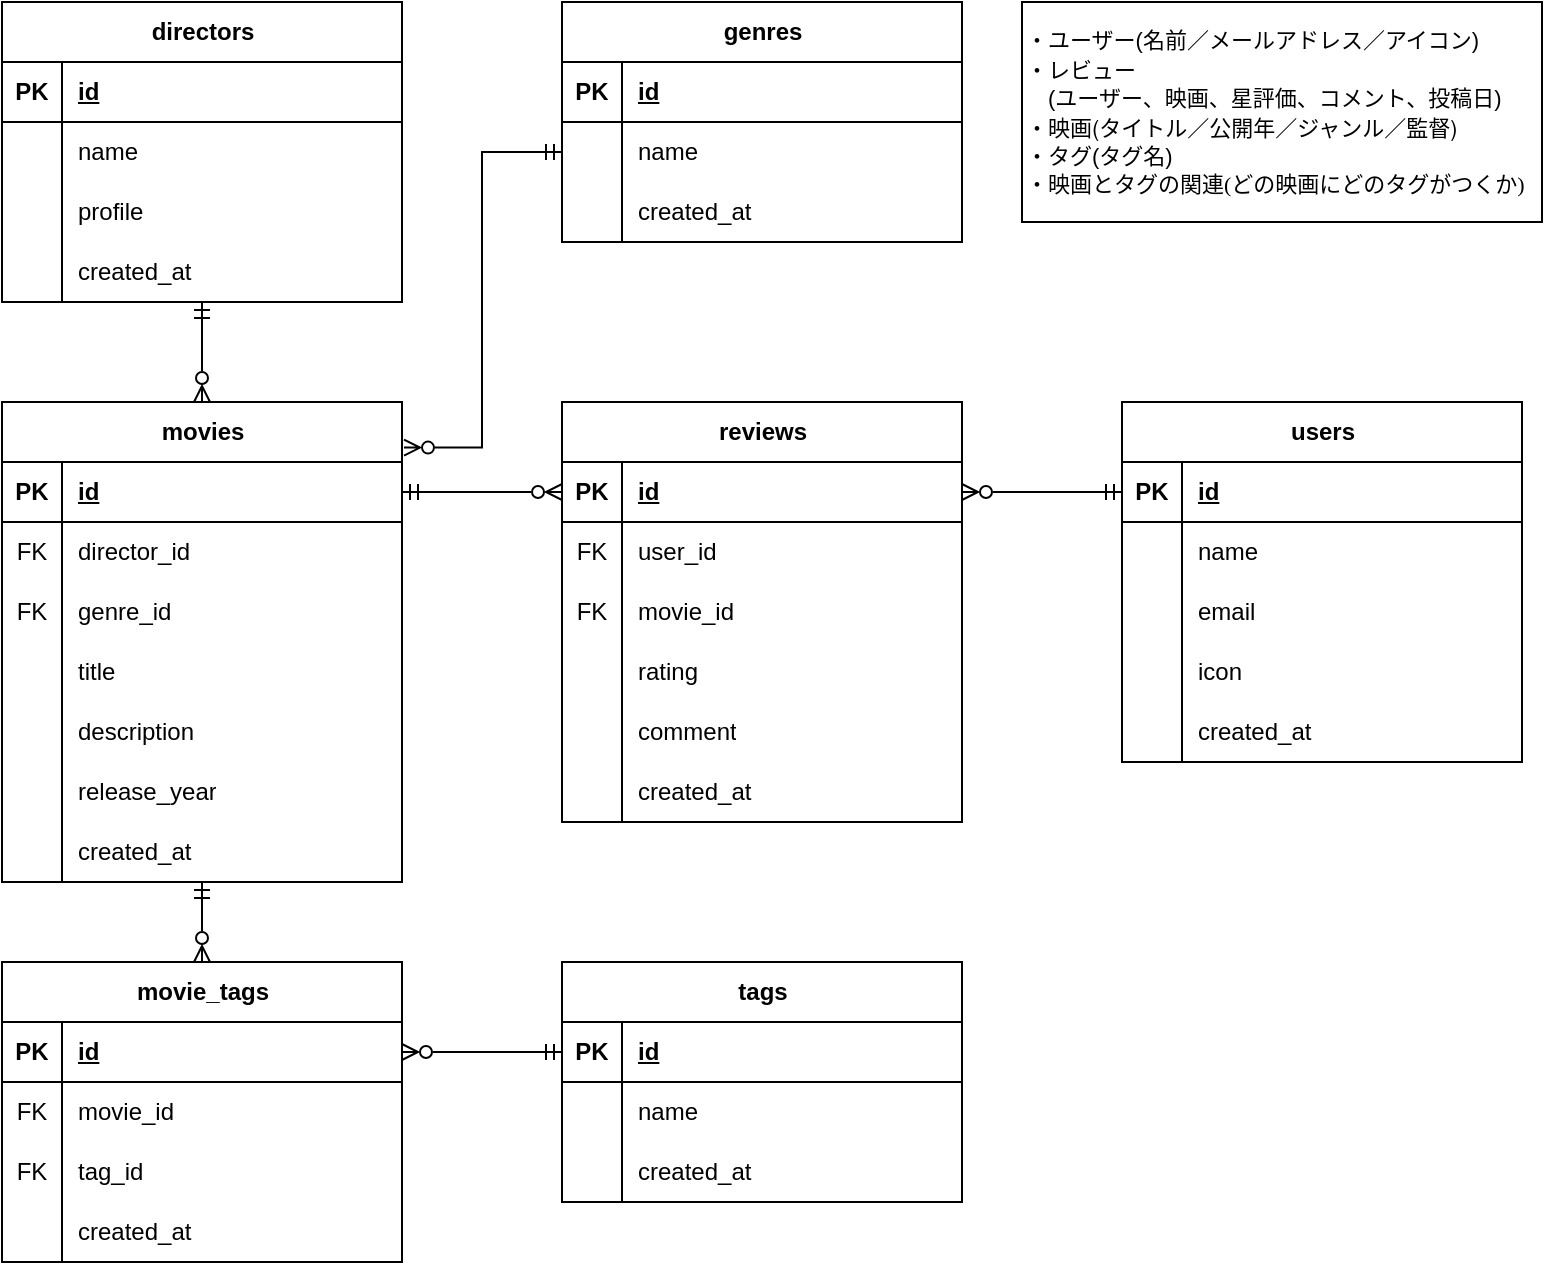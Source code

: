 <mxfile version="28.1.1">
  <diagram name="ページ1" id="L354NVkrZpUa19kEL2Fp">
    <mxGraphModel grid="1" page="1" gridSize="10" guides="1" tooltips="1" connect="1" arrows="1" fold="1" pageScale="1" pageWidth="830" pageHeight="700" math="0" shadow="0">
      <root>
        <mxCell id="0" />
        <mxCell id="1" parent="0" />
        <mxCell id="5eAYW1hQVXqEIrG7GkJc-1" value="&lt;font style=&quot;font-size: 11px;&quot;&gt;・ユーザー(名前／メールアドレス／アイコン)&lt;br&gt;・レビュー&lt;/font&gt;&lt;div&gt;&lt;font style=&quot;font-size: 11px;&quot;&gt;　(ユーザー、映画、星評価、コメント、投稿日)&lt;br&gt;&lt;span style=&quot;font-family: &amp;quot;Helvetica Neue&amp;quot;;&quot;&gt;・映画(タイトル／公開年／ジャンル／監督)&lt;/span&gt;&lt;br&gt;・タグ(タグ名)&lt;br&gt;・&lt;span style=&quot;color: light-dark(rgb(0, 0, 0), rgb(255, 255, 255)); background-color: transparent; font-family: &amp;quot;Hiragino Sans&amp;quot;;&quot;&gt;映画とタグの関連(どの映画にどのタグがつくか)&lt;/span&gt;&lt;/font&gt;&lt;/div&gt;" style="rounded=0;whiteSpace=wrap;html=1;align=left;" vertex="1" parent="1">
          <mxGeometry x="550" y="40" width="260" height="110" as="geometry" />
        </mxCell>
        <mxCell id="5eAYW1hQVXqEIrG7GkJc-89" style="edgeStyle=orthogonalEdgeStyle;rounded=0;orthogonalLoop=1;jettySize=auto;html=1;exitX=0.5;exitY=0;exitDx=0;exitDy=0;endArrow=ERmandOne;endFill=0;startArrow=ERzeroToMany;startFill=0;" edge="1" parent="1" source="5eAYW1hQVXqEIrG7GkJc-15">
          <mxGeometry relative="1" as="geometry">
            <mxPoint x="140" y="190" as="targetPoint" />
          </mxGeometry>
        </mxCell>
        <mxCell id="5eAYW1hQVXqEIrG7GkJc-93" style="edgeStyle=orthogonalEdgeStyle;rounded=0;orthogonalLoop=1;jettySize=auto;html=1;exitX=1;exitY=0.5;exitDx=0;exitDy=0;entryX=0;entryY=0.5;entryDx=0;entryDy=0;startArrow=ERmandOne;startFill=0;endArrow=ERzeroToMany;endFill=0;" edge="1" parent="1" source="5eAYW1hQVXqEIrG7GkJc-16" target="5eAYW1hQVXqEIrG7GkJc-29">
          <mxGeometry relative="1" as="geometry" />
        </mxCell>
        <mxCell id="5eAYW1hQVXqEIrG7GkJc-94" style="edgeStyle=orthogonalEdgeStyle;rounded=0;orthogonalLoop=1;jettySize=auto;html=1;exitX=0;exitY=0.5;exitDx=0;exitDy=0;entryX=1;entryY=0.5;entryDx=0;entryDy=0;startArrow=ERmandOne;startFill=0;endArrow=ERzeroToMany;endFill=0;" edge="1" parent="1" source="5eAYW1hQVXqEIrG7GkJc-3" target="5eAYW1hQVXqEIrG7GkJc-29">
          <mxGeometry relative="1" as="geometry" />
        </mxCell>
        <mxCell id="5eAYW1hQVXqEIrG7GkJc-95" value="" style="group" connectable="0" vertex="1" parent="1">
          <mxGeometry x="320" y="520" width="200" height="150" as="geometry" />
        </mxCell>
        <mxCell id="5eAYW1hQVXqEIrG7GkJc-41" value="tags" style="shape=table;startSize=30;container=1;collapsible=1;childLayout=tableLayout;fixedRows=1;rowLines=0;fontStyle=1;align=center;resizeLast=1;html=1;" vertex="1" parent="5eAYW1hQVXqEIrG7GkJc-95">
          <mxGeometry width="200" height="120" as="geometry" />
        </mxCell>
        <mxCell id="5eAYW1hQVXqEIrG7GkJc-42" value="" style="shape=tableRow;horizontal=0;startSize=0;swimlaneHead=0;swimlaneBody=0;fillColor=none;collapsible=0;dropTarget=0;points=[[0,0.5],[1,0.5]];portConstraint=eastwest;top=0;left=0;right=0;bottom=1;" vertex="1" parent="5eAYW1hQVXqEIrG7GkJc-41">
          <mxGeometry y="30" width="200" height="30" as="geometry" />
        </mxCell>
        <mxCell id="5eAYW1hQVXqEIrG7GkJc-43" value="PK" style="shape=partialRectangle;connectable=0;fillColor=none;top=0;left=0;bottom=0;right=0;fontStyle=1;overflow=hidden;whiteSpace=wrap;html=1;" vertex="1" parent="5eAYW1hQVXqEIrG7GkJc-42">
          <mxGeometry width="30" height="30" as="geometry">
            <mxRectangle width="30" height="30" as="alternateBounds" />
          </mxGeometry>
        </mxCell>
        <mxCell id="5eAYW1hQVXqEIrG7GkJc-44" value="id" style="shape=partialRectangle;connectable=0;fillColor=none;top=0;left=0;bottom=0;right=0;align=left;spacingLeft=6;fontStyle=5;overflow=hidden;whiteSpace=wrap;html=1;" vertex="1" parent="5eAYW1hQVXqEIrG7GkJc-42">
          <mxGeometry x="30" width="170" height="30" as="geometry">
            <mxRectangle width="170" height="30" as="alternateBounds" />
          </mxGeometry>
        </mxCell>
        <mxCell id="5eAYW1hQVXqEIrG7GkJc-45" value="" style="shape=tableRow;horizontal=0;startSize=0;swimlaneHead=0;swimlaneBody=0;fillColor=none;collapsible=0;dropTarget=0;points=[[0,0.5],[1,0.5]];portConstraint=eastwest;top=0;left=0;right=0;bottom=0;" vertex="1" parent="5eAYW1hQVXqEIrG7GkJc-41">
          <mxGeometry y="60" width="200" height="30" as="geometry" />
        </mxCell>
        <mxCell id="5eAYW1hQVXqEIrG7GkJc-46" value="" style="shape=partialRectangle;connectable=0;fillColor=none;top=0;left=0;bottom=0;right=0;editable=1;overflow=hidden;whiteSpace=wrap;html=1;" vertex="1" parent="5eAYW1hQVXqEIrG7GkJc-45">
          <mxGeometry width="30" height="30" as="geometry">
            <mxRectangle width="30" height="30" as="alternateBounds" />
          </mxGeometry>
        </mxCell>
        <mxCell id="5eAYW1hQVXqEIrG7GkJc-47" value="name" style="shape=partialRectangle;connectable=0;fillColor=none;top=0;left=0;bottom=0;right=0;align=left;spacingLeft=6;overflow=hidden;whiteSpace=wrap;html=1;" vertex="1" parent="5eAYW1hQVXqEIrG7GkJc-45">
          <mxGeometry x="30" width="170" height="30" as="geometry">
            <mxRectangle width="170" height="30" as="alternateBounds" />
          </mxGeometry>
        </mxCell>
        <mxCell id="5eAYW1hQVXqEIrG7GkJc-48" value="" style="shape=tableRow;horizontal=0;startSize=0;swimlaneHead=0;swimlaneBody=0;fillColor=none;collapsible=0;dropTarget=0;points=[[0,0.5],[1,0.5]];portConstraint=eastwest;top=0;left=0;right=0;bottom=0;" vertex="1" parent="5eAYW1hQVXqEIrG7GkJc-41">
          <mxGeometry y="90" width="200" height="30" as="geometry" />
        </mxCell>
        <mxCell id="5eAYW1hQVXqEIrG7GkJc-49" value="" style="shape=partialRectangle;connectable=0;fillColor=none;top=0;left=0;bottom=0;right=0;editable=1;overflow=hidden;whiteSpace=wrap;html=1;" vertex="1" parent="5eAYW1hQVXqEIrG7GkJc-48">
          <mxGeometry width="30" height="30" as="geometry">
            <mxRectangle width="30" height="30" as="alternateBounds" />
          </mxGeometry>
        </mxCell>
        <mxCell id="5eAYW1hQVXqEIrG7GkJc-50" value="" style="shape=partialRectangle;connectable=0;fillColor=none;top=0;left=0;bottom=0;right=0;align=left;spacingLeft=6;overflow=hidden;whiteSpace=wrap;html=1;" vertex="1" parent="5eAYW1hQVXqEIrG7GkJc-48">
          <mxGeometry x="30" width="170" height="30" as="geometry">
            <mxRectangle width="170" height="30" as="alternateBounds" />
          </mxGeometry>
        </mxCell>
        <mxCell id="5eAYW1hQVXqEIrG7GkJc-68" value="" style="group" connectable="0" vertex="1" parent="5eAYW1hQVXqEIrG7GkJc-95">
          <mxGeometry x="30" y="90" width="170" height="60" as="geometry" />
        </mxCell>
        <mxCell id="5eAYW1hQVXqEIrG7GkJc-69" value="created_at" style="shape=partialRectangle;connectable=0;fillColor=none;top=0;left=0;bottom=0;right=0;align=left;spacingLeft=6;overflow=hidden;whiteSpace=wrap;html=1;" vertex="1" parent="5eAYW1hQVXqEIrG7GkJc-68">
          <mxGeometry width="170" height="30" as="geometry">
            <mxRectangle width="170" height="30" as="alternateBounds" />
          </mxGeometry>
        </mxCell>
        <mxCell id="5eAYW1hQVXqEIrG7GkJc-70" value="" style="shape=partialRectangle;connectable=0;fillColor=none;top=0;left=0;bottom=0;right=0;align=left;spacingLeft=6;overflow=hidden;whiteSpace=wrap;html=1;" vertex="1" parent="5eAYW1hQVXqEIrG7GkJc-68">
          <mxGeometry y="30" width="170" as="geometry">
            <mxRectangle width="170" height="30" as="alternateBounds" />
          </mxGeometry>
        </mxCell>
        <mxCell id="5eAYW1hQVXqEIrG7GkJc-109" style="edgeStyle=orthogonalEdgeStyle;rounded=0;orthogonalLoop=1;jettySize=auto;html=1;exitX=0.5;exitY=0;exitDx=0;exitDy=0;endArrow=ERmandOne;endFill=0;startArrow=ERzeroToMany;startFill=0;entryX=0.5;entryY=1;entryDx=0;entryDy=0;" edge="1" parent="1" source="5eAYW1hQVXqEIrG7GkJc-96" target="5eAYW1hQVXqEIrG7GkJc-15">
          <mxGeometry relative="1" as="geometry">
            <mxPoint x="170" y="480" as="targetPoint" />
          </mxGeometry>
        </mxCell>
        <mxCell id="5eAYW1hQVXqEIrG7GkJc-110" style="edgeStyle=orthogonalEdgeStyle;rounded=0;orthogonalLoop=1;jettySize=auto;html=1;exitX=0;exitY=0.5;exitDx=0;exitDy=0;entryX=1;entryY=0.5;entryDx=0;entryDy=0;startArrow=ERmandOne;startFill=0;endArrow=ERzeroToMany;endFill=0;" edge="1" parent="1" source="5eAYW1hQVXqEIrG7GkJc-42" target="5eAYW1hQVXqEIrG7GkJc-97">
          <mxGeometry relative="1" as="geometry" />
        </mxCell>
        <mxCell id="J2-LMFgZU9SXrk1ie4gz-1" value="" style="group" connectable="0" vertex="1" parent="1">
          <mxGeometry x="40" y="40" width="200" height="150" as="geometry" />
        </mxCell>
        <mxCell id="J2-LMFgZU9SXrk1ie4gz-2" value="directors" style="shape=table;startSize=30;container=1;collapsible=1;childLayout=tableLayout;fixedRows=1;rowLines=0;fontStyle=1;align=center;resizeLast=1;html=1;" vertex="1" parent="J2-LMFgZU9SXrk1ie4gz-1">
          <mxGeometry width="200" height="150" as="geometry" />
        </mxCell>
        <mxCell id="J2-LMFgZU9SXrk1ie4gz-3" value="" style="shape=tableRow;horizontal=0;startSize=0;swimlaneHead=0;swimlaneBody=0;fillColor=none;collapsible=0;dropTarget=0;points=[[0,0.5],[1,0.5]];portConstraint=eastwest;top=0;left=0;right=0;bottom=1;" vertex="1" parent="J2-LMFgZU9SXrk1ie4gz-2">
          <mxGeometry y="30" width="200" height="30" as="geometry" />
        </mxCell>
        <mxCell id="J2-LMFgZU9SXrk1ie4gz-4" value="PK" style="shape=partialRectangle;connectable=0;fillColor=none;top=0;left=0;bottom=0;right=0;fontStyle=1;overflow=hidden;whiteSpace=wrap;html=1;" vertex="1" parent="J2-LMFgZU9SXrk1ie4gz-3">
          <mxGeometry width="30" height="30" as="geometry">
            <mxRectangle width="30" height="30" as="alternateBounds" />
          </mxGeometry>
        </mxCell>
        <mxCell id="J2-LMFgZU9SXrk1ie4gz-5" value="id" style="shape=partialRectangle;connectable=0;fillColor=none;top=0;left=0;bottom=0;right=0;align=left;spacingLeft=6;fontStyle=5;overflow=hidden;whiteSpace=wrap;html=1;" vertex="1" parent="J2-LMFgZU9SXrk1ie4gz-3">
          <mxGeometry x="30" width="170" height="30" as="geometry">
            <mxRectangle width="170" height="30" as="alternateBounds" />
          </mxGeometry>
        </mxCell>
        <mxCell id="J2-LMFgZU9SXrk1ie4gz-6" value="" style="shape=tableRow;horizontal=0;startSize=0;swimlaneHead=0;swimlaneBody=0;fillColor=none;collapsible=0;dropTarget=0;points=[[0,0.5],[1,0.5]];portConstraint=eastwest;top=0;left=0;right=0;bottom=0;" vertex="1" parent="J2-LMFgZU9SXrk1ie4gz-2">
          <mxGeometry y="60" width="200" height="30" as="geometry" />
        </mxCell>
        <mxCell id="J2-LMFgZU9SXrk1ie4gz-7" value="" style="shape=partialRectangle;connectable=0;fillColor=none;top=0;left=0;bottom=0;right=0;editable=1;overflow=hidden;whiteSpace=wrap;html=1;" vertex="1" parent="J2-LMFgZU9SXrk1ie4gz-6">
          <mxGeometry width="30" height="30" as="geometry">
            <mxRectangle width="30" height="30" as="alternateBounds" />
          </mxGeometry>
        </mxCell>
        <mxCell id="J2-LMFgZU9SXrk1ie4gz-8" value="name" style="shape=partialRectangle;connectable=0;fillColor=none;top=0;left=0;bottom=0;right=0;align=left;spacingLeft=6;overflow=hidden;whiteSpace=wrap;html=1;" vertex="1" parent="J2-LMFgZU9SXrk1ie4gz-6">
          <mxGeometry x="30" width="170" height="30" as="geometry">
            <mxRectangle width="170" height="30" as="alternateBounds" />
          </mxGeometry>
        </mxCell>
        <mxCell id="J2-LMFgZU9SXrk1ie4gz-9" value="" style="shape=tableRow;horizontal=0;startSize=0;swimlaneHead=0;swimlaneBody=0;fillColor=none;collapsible=0;dropTarget=0;points=[[0,0.5],[1,0.5]];portConstraint=eastwest;top=0;left=0;right=0;bottom=0;" vertex="1" parent="J2-LMFgZU9SXrk1ie4gz-2">
          <mxGeometry y="90" width="200" height="30" as="geometry" />
        </mxCell>
        <mxCell id="J2-LMFgZU9SXrk1ie4gz-10" value="" style="shape=partialRectangle;connectable=0;fillColor=none;top=0;left=0;bottom=0;right=0;editable=1;overflow=hidden;whiteSpace=wrap;html=1;" vertex="1" parent="J2-LMFgZU9SXrk1ie4gz-9">
          <mxGeometry width="30" height="30" as="geometry">
            <mxRectangle width="30" height="30" as="alternateBounds" />
          </mxGeometry>
        </mxCell>
        <mxCell id="J2-LMFgZU9SXrk1ie4gz-11" value="" style="shape=partialRectangle;connectable=0;fillColor=none;top=0;left=0;bottom=0;right=0;align=left;spacingLeft=6;overflow=hidden;whiteSpace=wrap;html=1;" vertex="1" parent="J2-LMFgZU9SXrk1ie4gz-9">
          <mxGeometry x="30" width="170" height="30" as="geometry">
            <mxRectangle width="170" height="30" as="alternateBounds" />
          </mxGeometry>
        </mxCell>
        <mxCell id="J2-LMFgZU9SXrk1ie4gz-12" value="" style="shape=tableRow;horizontal=0;startSize=0;swimlaneHead=0;swimlaneBody=0;fillColor=none;collapsible=0;dropTarget=0;points=[[0,0.5],[1,0.5]];portConstraint=eastwest;top=0;left=0;right=0;bottom=0;" vertex="1" parent="J2-LMFgZU9SXrk1ie4gz-2">
          <mxGeometry y="120" width="200" height="30" as="geometry" />
        </mxCell>
        <mxCell id="J2-LMFgZU9SXrk1ie4gz-13" value="" style="shape=partialRectangle;connectable=0;fillColor=none;top=0;left=0;bottom=0;right=0;editable=1;overflow=hidden;whiteSpace=wrap;html=1;" vertex="1" parent="J2-LMFgZU9SXrk1ie4gz-12">
          <mxGeometry width="30" height="30" as="geometry">
            <mxRectangle width="30" height="30" as="alternateBounds" />
          </mxGeometry>
        </mxCell>
        <mxCell id="J2-LMFgZU9SXrk1ie4gz-14" value="" style="shape=partialRectangle;connectable=0;fillColor=none;top=0;left=0;bottom=0;right=0;align=left;spacingLeft=6;overflow=hidden;whiteSpace=wrap;html=1;" vertex="1" parent="J2-LMFgZU9SXrk1ie4gz-12">
          <mxGeometry x="30" width="170" height="30" as="geometry">
            <mxRectangle width="170" height="30" as="alternateBounds" />
          </mxGeometry>
        </mxCell>
        <mxCell id="J2-LMFgZU9SXrk1ie4gz-15" value="" style="group" connectable="0" vertex="1" parent="J2-LMFgZU9SXrk1ie4gz-1">
          <mxGeometry x="30" y="90" width="170" height="60" as="geometry" />
        </mxCell>
        <mxCell id="J2-LMFgZU9SXrk1ie4gz-16" value="profile" style="shape=partialRectangle;connectable=0;fillColor=none;top=0;left=0;bottom=0;right=0;align=left;spacingLeft=6;overflow=hidden;whiteSpace=wrap;html=1;" vertex="1" parent="J2-LMFgZU9SXrk1ie4gz-15">
          <mxGeometry width="170" height="30" as="geometry">
            <mxRectangle width="170" height="30" as="alternateBounds" />
          </mxGeometry>
        </mxCell>
        <mxCell id="J2-LMFgZU9SXrk1ie4gz-17" value="created_at" style="shape=partialRectangle;connectable=0;fillColor=none;top=0;left=0;bottom=0;right=0;align=left;spacingLeft=6;overflow=hidden;whiteSpace=wrap;html=1;" vertex="1" parent="J2-LMFgZU9SXrk1ie4gz-15">
          <mxGeometry y="30" width="170" height="30" as="geometry">
            <mxRectangle width="170" height="30" as="alternateBounds" />
          </mxGeometry>
        </mxCell>
        <mxCell id="J2-LMFgZU9SXrk1ie4gz-31" value="" style="group" connectable="0" vertex="1" parent="1">
          <mxGeometry x="320" y="40" width="200" height="150" as="geometry" />
        </mxCell>
        <mxCell id="J2-LMFgZU9SXrk1ie4gz-32" value="genres" style="shape=table;startSize=30;container=1;collapsible=1;childLayout=tableLayout;fixedRows=1;rowLines=0;fontStyle=1;align=center;resizeLast=1;html=1;" vertex="1" parent="J2-LMFgZU9SXrk1ie4gz-31">
          <mxGeometry width="200" height="120" as="geometry" />
        </mxCell>
        <mxCell id="J2-LMFgZU9SXrk1ie4gz-33" value="" style="shape=tableRow;horizontal=0;startSize=0;swimlaneHead=0;swimlaneBody=0;fillColor=none;collapsible=0;dropTarget=0;points=[[0,0.5],[1,0.5]];portConstraint=eastwest;top=0;left=0;right=0;bottom=1;" vertex="1" parent="J2-LMFgZU9SXrk1ie4gz-32">
          <mxGeometry y="30" width="200" height="30" as="geometry" />
        </mxCell>
        <mxCell id="J2-LMFgZU9SXrk1ie4gz-34" value="PK" style="shape=partialRectangle;connectable=0;fillColor=none;top=0;left=0;bottom=0;right=0;fontStyle=1;overflow=hidden;whiteSpace=wrap;html=1;" vertex="1" parent="J2-LMFgZU9SXrk1ie4gz-33">
          <mxGeometry width="30" height="30" as="geometry">
            <mxRectangle width="30" height="30" as="alternateBounds" />
          </mxGeometry>
        </mxCell>
        <mxCell id="J2-LMFgZU9SXrk1ie4gz-35" value="id" style="shape=partialRectangle;connectable=0;fillColor=none;top=0;left=0;bottom=0;right=0;align=left;spacingLeft=6;fontStyle=5;overflow=hidden;whiteSpace=wrap;html=1;" vertex="1" parent="J2-LMFgZU9SXrk1ie4gz-33">
          <mxGeometry x="30" width="170" height="30" as="geometry">
            <mxRectangle width="170" height="30" as="alternateBounds" />
          </mxGeometry>
        </mxCell>
        <mxCell id="J2-LMFgZU9SXrk1ie4gz-36" value="" style="shape=tableRow;horizontal=0;startSize=0;swimlaneHead=0;swimlaneBody=0;fillColor=none;collapsible=0;dropTarget=0;points=[[0,0.5],[1,0.5]];portConstraint=eastwest;top=0;left=0;right=0;bottom=0;" vertex="1" parent="J2-LMFgZU9SXrk1ie4gz-32">
          <mxGeometry y="60" width="200" height="30" as="geometry" />
        </mxCell>
        <mxCell id="J2-LMFgZU9SXrk1ie4gz-37" value="" style="shape=partialRectangle;connectable=0;fillColor=none;top=0;left=0;bottom=0;right=0;editable=1;overflow=hidden;whiteSpace=wrap;html=1;" vertex="1" parent="J2-LMFgZU9SXrk1ie4gz-36">
          <mxGeometry width="30" height="30" as="geometry">
            <mxRectangle width="30" height="30" as="alternateBounds" />
          </mxGeometry>
        </mxCell>
        <mxCell id="J2-LMFgZU9SXrk1ie4gz-38" value="name" style="shape=partialRectangle;connectable=0;fillColor=none;top=0;left=0;bottom=0;right=0;align=left;spacingLeft=6;overflow=hidden;whiteSpace=wrap;html=1;" vertex="1" parent="J2-LMFgZU9SXrk1ie4gz-36">
          <mxGeometry x="30" width="170" height="30" as="geometry">
            <mxRectangle width="170" height="30" as="alternateBounds" />
          </mxGeometry>
        </mxCell>
        <mxCell id="J2-LMFgZU9SXrk1ie4gz-39" value="" style="shape=tableRow;horizontal=0;startSize=0;swimlaneHead=0;swimlaneBody=0;fillColor=none;collapsible=0;dropTarget=0;points=[[0,0.5],[1,0.5]];portConstraint=eastwest;top=0;left=0;right=0;bottom=0;" vertex="1" parent="J2-LMFgZU9SXrk1ie4gz-32">
          <mxGeometry y="90" width="200" height="30" as="geometry" />
        </mxCell>
        <mxCell id="J2-LMFgZU9SXrk1ie4gz-40" value="" style="shape=partialRectangle;connectable=0;fillColor=none;top=0;left=0;bottom=0;right=0;editable=1;overflow=hidden;whiteSpace=wrap;html=1;" vertex="1" parent="J2-LMFgZU9SXrk1ie4gz-39">
          <mxGeometry width="30" height="30" as="geometry">
            <mxRectangle width="30" height="30" as="alternateBounds" />
          </mxGeometry>
        </mxCell>
        <mxCell id="J2-LMFgZU9SXrk1ie4gz-41" value="" style="shape=partialRectangle;connectable=0;fillColor=none;top=0;left=0;bottom=0;right=0;align=left;spacingLeft=6;overflow=hidden;whiteSpace=wrap;html=1;" vertex="1" parent="J2-LMFgZU9SXrk1ie4gz-39">
          <mxGeometry x="30" width="170" height="30" as="geometry">
            <mxRectangle width="170" height="30" as="alternateBounds" />
          </mxGeometry>
        </mxCell>
        <mxCell id="J2-LMFgZU9SXrk1ie4gz-46" value="created_at" style="shape=partialRectangle;connectable=0;fillColor=none;top=0;left=0;bottom=0;right=0;align=left;spacingLeft=6;overflow=hidden;whiteSpace=wrap;html=1;" vertex="1" parent="J2-LMFgZU9SXrk1ie4gz-31">
          <mxGeometry x="30" y="90" width="170" height="30" as="geometry">
            <mxRectangle width="170" height="30" as="alternateBounds" />
          </mxGeometry>
        </mxCell>
        <mxCell id="J2-LMFgZU9SXrk1ie4gz-48" value="" style="group" connectable="0" vertex="1" parent="1">
          <mxGeometry x="40" y="520" width="200" height="150" as="geometry" />
        </mxCell>
        <mxCell id="5eAYW1hQVXqEIrG7GkJc-96" value="movie_tags" style="shape=table;startSize=30;container=1;collapsible=1;childLayout=tableLayout;fixedRows=1;rowLines=0;fontStyle=1;align=center;resizeLast=1;html=1;" vertex="1" parent="J2-LMFgZU9SXrk1ie4gz-48">
          <mxGeometry width="200" height="150" as="geometry" />
        </mxCell>
        <mxCell id="5eAYW1hQVXqEIrG7GkJc-97" value="" style="shape=tableRow;horizontal=0;startSize=0;swimlaneHead=0;swimlaneBody=0;fillColor=none;collapsible=0;dropTarget=0;points=[[0,0.5],[1,0.5]];portConstraint=eastwest;top=0;left=0;right=0;bottom=1;" vertex="1" parent="5eAYW1hQVXqEIrG7GkJc-96">
          <mxGeometry y="30" width="200" height="30" as="geometry" />
        </mxCell>
        <mxCell id="5eAYW1hQVXqEIrG7GkJc-98" value="PK" style="shape=partialRectangle;connectable=0;fillColor=none;top=0;left=0;bottom=0;right=0;fontStyle=1;overflow=hidden;whiteSpace=wrap;html=1;" vertex="1" parent="5eAYW1hQVXqEIrG7GkJc-97">
          <mxGeometry width="30" height="30" as="geometry">
            <mxRectangle width="30" height="30" as="alternateBounds" />
          </mxGeometry>
        </mxCell>
        <mxCell id="5eAYW1hQVXqEIrG7GkJc-99" value="id" style="shape=partialRectangle;connectable=0;fillColor=none;top=0;left=0;bottom=0;right=0;align=left;spacingLeft=6;fontStyle=5;overflow=hidden;whiteSpace=wrap;html=1;" vertex="1" parent="5eAYW1hQVXqEIrG7GkJc-97">
          <mxGeometry x="30" width="170" height="30" as="geometry">
            <mxRectangle width="170" height="30" as="alternateBounds" />
          </mxGeometry>
        </mxCell>
        <mxCell id="5eAYW1hQVXqEIrG7GkJc-100" value="" style="shape=tableRow;horizontal=0;startSize=0;swimlaneHead=0;swimlaneBody=0;fillColor=none;collapsible=0;dropTarget=0;points=[[0,0.5],[1,0.5]];portConstraint=eastwest;top=0;left=0;right=0;bottom=0;" vertex="1" parent="5eAYW1hQVXqEIrG7GkJc-96">
          <mxGeometry y="60" width="200" height="30" as="geometry" />
        </mxCell>
        <mxCell id="5eAYW1hQVXqEIrG7GkJc-101" value="FK" style="shape=partialRectangle;connectable=0;fillColor=none;top=0;left=0;bottom=0;right=0;editable=1;overflow=hidden;whiteSpace=wrap;html=1;" vertex="1" parent="5eAYW1hQVXqEIrG7GkJc-100">
          <mxGeometry width="30" height="30" as="geometry">
            <mxRectangle width="30" height="30" as="alternateBounds" />
          </mxGeometry>
        </mxCell>
        <mxCell id="5eAYW1hQVXqEIrG7GkJc-102" value="movie_id" style="shape=partialRectangle;connectable=0;fillColor=none;top=0;left=0;bottom=0;right=0;align=left;spacingLeft=6;overflow=hidden;whiteSpace=wrap;html=1;" vertex="1" parent="5eAYW1hQVXqEIrG7GkJc-100">
          <mxGeometry x="30" width="170" height="30" as="geometry">
            <mxRectangle width="170" height="30" as="alternateBounds" />
          </mxGeometry>
        </mxCell>
        <mxCell id="5eAYW1hQVXqEIrG7GkJc-103" value="" style="shape=tableRow;horizontal=0;startSize=0;swimlaneHead=0;swimlaneBody=0;fillColor=none;collapsible=0;dropTarget=0;points=[[0,0.5],[1,0.5]];portConstraint=eastwest;top=0;left=0;right=0;bottom=0;" vertex="1" parent="5eAYW1hQVXqEIrG7GkJc-96">
          <mxGeometry y="90" width="200" height="30" as="geometry" />
        </mxCell>
        <mxCell id="5eAYW1hQVXqEIrG7GkJc-104" value="FK" style="shape=partialRectangle;connectable=0;fillColor=none;top=0;left=0;bottom=0;right=0;editable=1;overflow=hidden;whiteSpace=wrap;html=1;" vertex="1" parent="5eAYW1hQVXqEIrG7GkJc-103">
          <mxGeometry width="30" height="30" as="geometry">
            <mxRectangle width="30" height="30" as="alternateBounds" />
          </mxGeometry>
        </mxCell>
        <mxCell id="5eAYW1hQVXqEIrG7GkJc-105" value="tag_id" style="shape=partialRectangle;connectable=0;fillColor=none;top=0;left=0;bottom=0;right=0;align=left;spacingLeft=6;overflow=hidden;whiteSpace=wrap;html=1;" vertex="1" parent="5eAYW1hQVXqEIrG7GkJc-103">
          <mxGeometry x="30" width="170" height="30" as="geometry">
            <mxRectangle width="170" height="30" as="alternateBounds" />
          </mxGeometry>
        </mxCell>
        <mxCell id="5eAYW1hQVXqEIrG7GkJc-106" value="" style="shape=tableRow;horizontal=0;startSize=0;swimlaneHead=0;swimlaneBody=0;fillColor=none;collapsible=0;dropTarget=0;points=[[0,0.5],[1,0.5]];portConstraint=eastwest;top=0;left=0;right=0;bottom=0;" vertex="1" parent="5eAYW1hQVXqEIrG7GkJc-96">
          <mxGeometry y="120" width="200" height="30" as="geometry" />
        </mxCell>
        <mxCell id="5eAYW1hQVXqEIrG7GkJc-107" value="" style="shape=partialRectangle;connectable=0;fillColor=none;top=0;left=0;bottom=0;right=0;editable=1;overflow=hidden;whiteSpace=wrap;html=1;" vertex="1" parent="5eAYW1hQVXqEIrG7GkJc-106">
          <mxGeometry width="30" height="30" as="geometry">
            <mxRectangle width="30" height="30" as="alternateBounds" />
          </mxGeometry>
        </mxCell>
        <mxCell id="5eAYW1hQVXqEIrG7GkJc-108" value="" style="shape=partialRectangle;connectable=0;fillColor=none;top=0;left=0;bottom=0;right=0;align=left;spacingLeft=6;overflow=hidden;whiteSpace=wrap;html=1;" vertex="1" parent="5eAYW1hQVXqEIrG7GkJc-106">
          <mxGeometry x="30" width="170" height="30" as="geometry">
            <mxRectangle width="170" height="30" as="alternateBounds" />
          </mxGeometry>
        </mxCell>
        <mxCell id="5eAYW1hQVXqEIrG7GkJc-112" value="created_at" style="shape=partialRectangle;connectable=0;fillColor=none;top=0;left=0;bottom=0;right=0;align=left;spacingLeft=6;overflow=hidden;whiteSpace=wrap;html=1;" vertex="1" parent="J2-LMFgZU9SXrk1ie4gz-48">
          <mxGeometry x="30" y="120" width="170" height="30" as="geometry">
            <mxRectangle width="170" height="30" as="alternateBounds" />
          </mxGeometry>
        </mxCell>
        <mxCell id="5eAYW1hQVXqEIrG7GkJc-15" value="movies" style="shape=table;startSize=30;container=1;collapsible=1;childLayout=tableLayout;fixedRows=1;rowLines=0;fontStyle=1;align=center;resizeLast=1;html=1;" vertex="1" parent="1">
          <mxGeometry x="40" y="240" width="200" height="240" as="geometry" />
        </mxCell>
        <mxCell id="5eAYW1hQVXqEIrG7GkJc-16" value="" style="shape=tableRow;horizontal=0;startSize=0;swimlaneHead=0;swimlaneBody=0;fillColor=none;collapsible=0;dropTarget=0;points=[[0,0.5],[1,0.5]];portConstraint=eastwest;top=0;left=0;right=0;bottom=1;" vertex="1" parent="5eAYW1hQVXqEIrG7GkJc-15">
          <mxGeometry y="30" width="200" height="30" as="geometry" />
        </mxCell>
        <mxCell id="5eAYW1hQVXqEIrG7GkJc-17" value="PK" style="shape=partialRectangle;connectable=0;fillColor=none;top=0;left=0;bottom=0;right=0;fontStyle=1;overflow=hidden;whiteSpace=wrap;html=1;" vertex="1" parent="5eAYW1hQVXqEIrG7GkJc-16">
          <mxGeometry width="30" height="30" as="geometry">
            <mxRectangle width="30" height="30" as="alternateBounds" />
          </mxGeometry>
        </mxCell>
        <mxCell id="5eAYW1hQVXqEIrG7GkJc-18" value="id" style="shape=partialRectangle;connectable=0;fillColor=none;top=0;left=0;bottom=0;right=0;align=left;spacingLeft=6;fontStyle=5;overflow=hidden;whiteSpace=wrap;html=1;" vertex="1" parent="5eAYW1hQVXqEIrG7GkJc-16">
          <mxGeometry x="30" width="170" height="30" as="geometry">
            <mxRectangle width="170" height="30" as="alternateBounds" />
          </mxGeometry>
        </mxCell>
        <mxCell id="5eAYW1hQVXqEIrG7GkJc-19" value="" style="shape=tableRow;horizontal=0;startSize=0;swimlaneHead=0;swimlaneBody=0;fillColor=none;collapsible=0;dropTarget=0;points=[[0,0.5],[1,0.5]];portConstraint=eastwest;top=0;left=0;right=0;bottom=0;" vertex="1" parent="5eAYW1hQVXqEIrG7GkJc-15">
          <mxGeometry y="60" width="200" height="30" as="geometry" />
        </mxCell>
        <mxCell id="5eAYW1hQVXqEIrG7GkJc-20" value="FK" style="shape=partialRectangle;connectable=0;fillColor=none;top=0;left=0;bottom=0;right=0;editable=1;overflow=hidden;whiteSpace=wrap;html=1;" vertex="1" parent="5eAYW1hQVXqEIrG7GkJc-19">
          <mxGeometry width="30" height="30" as="geometry">
            <mxRectangle width="30" height="30" as="alternateBounds" />
          </mxGeometry>
        </mxCell>
        <mxCell id="5eAYW1hQVXqEIrG7GkJc-21" value="director_id" style="shape=partialRectangle;connectable=0;fillColor=none;top=0;left=0;bottom=0;right=0;align=left;spacingLeft=6;overflow=hidden;whiteSpace=wrap;html=1;" vertex="1" parent="5eAYW1hQVXqEIrG7GkJc-19">
          <mxGeometry x="30" width="170" height="30" as="geometry">
            <mxRectangle width="170" height="30" as="alternateBounds" />
          </mxGeometry>
        </mxCell>
        <mxCell id="5eAYW1hQVXqEIrG7GkJc-22" value="" style="shape=tableRow;horizontal=0;startSize=0;swimlaneHead=0;swimlaneBody=0;fillColor=none;collapsible=0;dropTarget=0;points=[[0,0.5],[1,0.5]];portConstraint=eastwest;top=0;left=0;right=0;bottom=0;" vertex="1" parent="5eAYW1hQVXqEIrG7GkJc-15">
          <mxGeometry y="90" width="200" height="30" as="geometry" />
        </mxCell>
        <mxCell id="5eAYW1hQVXqEIrG7GkJc-23" value="FK" style="shape=partialRectangle;connectable=0;fillColor=none;top=0;left=0;bottom=0;right=0;editable=1;overflow=hidden;whiteSpace=wrap;html=1;" vertex="1" parent="5eAYW1hQVXqEIrG7GkJc-22">
          <mxGeometry width="30" height="30" as="geometry">
            <mxRectangle width="30" height="30" as="alternateBounds" />
          </mxGeometry>
        </mxCell>
        <mxCell id="5eAYW1hQVXqEIrG7GkJc-24" value="genre_id" style="shape=partialRectangle;connectable=0;fillColor=none;top=0;left=0;bottom=0;right=0;align=left;spacingLeft=6;overflow=hidden;whiteSpace=wrap;html=1;" vertex="1" parent="5eAYW1hQVXqEIrG7GkJc-22">
          <mxGeometry x="30" width="170" height="30" as="geometry">
            <mxRectangle width="170" height="30" as="alternateBounds" />
          </mxGeometry>
        </mxCell>
        <mxCell id="5eAYW1hQVXqEIrG7GkJc-25" value="" style="shape=tableRow;horizontal=0;startSize=0;swimlaneHead=0;swimlaneBody=0;fillColor=none;collapsible=0;dropTarget=0;points=[[0,0.5],[1,0.5]];portConstraint=eastwest;top=0;left=0;right=0;bottom=0;" vertex="1" parent="5eAYW1hQVXqEIrG7GkJc-15">
          <mxGeometry y="120" width="200" height="30" as="geometry" />
        </mxCell>
        <mxCell id="5eAYW1hQVXqEIrG7GkJc-26" value="" style="shape=partialRectangle;connectable=0;fillColor=none;top=0;left=0;bottom=0;right=0;editable=1;overflow=hidden;whiteSpace=wrap;html=1;" vertex="1" parent="5eAYW1hQVXqEIrG7GkJc-25">
          <mxGeometry width="30" height="30" as="geometry">
            <mxRectangle width="30" height="30" as="alternateBounds" />
          </mxGeometry>
        </mxCell>
        <mxCell id="5eAYW1hQVXqEIrG7GkJc-27" value="title" style="shape=partialRectangle;connectable=0;fillColor=none;top=0;left=0;bottom=0;right=0;align=left;spacingLeft=6;overflow=hidden;whiteSpace=wrap;html=1;" vertex="1" parent="5eAYW1hQVXqEIrG7GkJc-25">
          <mxGeometry x="30" width="170" height="30" as="geometry">
            <mxRectangle width="170" height="30" as="alternateBounds" />
          </mxGeometry>
        </mxCell>
        <mxCell id="5eAYW1hQVXqEIrG7GkJc-66" value="release_year" style="shape=partialRectangle;connectable=0;fillColor=none;top=0;left=0;bottom=0;right=0;align=left;spacingLeft=6;overflow=hidden;whiteSpace=wrap;html=1;" vertex="1" parent="1">
          <mxGeometry x="70" y="420" width="170" height="30" as="geometry">
            <mxRectangle width="170" height="30" as="alternateBounds" />
          </mxGeometry>
        </mxCell>
        <mxCell id="5eAYW1hQVXqEIrG7GkJc-116" value="" style="endArrow=none;html=1;rounded=0;" edge="1" parent="1">
          <mxGeometry width="50" height="50" relative="1" as="geometry">
            <mxPoint x="70" y="480" as="sourcePoint" />
            <mxPoint x="70" y="365" as="targetPoint" />
          </mxGeometry>
        </mxCell>
        <mxCell id="5eAYW1hQVXqEIrG7GkJc-28" value="reviews" style="shape=table;startSize=30;container=1;collapsible=1;childLayout=tableLayout;fixedRows=1;rowLines=0;fontStyle=1;align=center;resizeLast=1;html=1;" vertex="1" parent="1">
          <mxGeometry x="320" y="240" width="200" height="210" as="geometry" />
        </mxCell>
        <mxCell id="5eAYW1hQVXqEIrG7GkJc-29" value="" style="shape=tableRow;horizontal=0;startSize=0;swimlaneHead=0;swimlaneBody=0;fillColor=none;collapsible=0;dropTarget=0;points=[[0,0.5],[1,0.5]];portConstraint=eastwest;top=0;left=0;right=0;bottom=1;" vertex="1" parent="5eAYW1hQVXqEIrG7GkJc-28">
          <mxGeometry y="30" width="200" height="30" as="geometry" />
        </mxCell>
        <mxCell id="5eAYW1hQVXqEIrG7GkJc-30" value="PK" style="shape=partialRectangle;connectable=0;fillColor=none;top=0;left=0;bottom=0;right=0;fontStyle=1;overflow=hidden;whiteSpace=wrap;html=1;" vertex="1" parent="5eAYW1hQVXqEIrG7GkJc-29">
          <mxGeometry width="30" height="30" as="geometry">
            <mxRectangle width="30" height="30" as="alternateBounds" />
          </mxGeometry>
        </mxCell>
        <mxCell id="5eAYW1hQVXqEIrG7GkJc-31" value="id" style="shape=partialRectangle;connectable=0;fillColor=none;top=0;left=0;bottom=0;right=0;align=left;spacingLeft=6;fontStyle=5;overflow=hidden;whiteSpace=wrap;html=1;" vertex="1" parent="5eAYW1hQVXqEIrG7GkJc-29">
          <mxGeometry x="30" width="170" height="30" as="geometry">
            <mxRectangle width="170" height="30" as="alternateBounds" />
          </mxGeometry>
        </mxCell>
        <mxCell id="5eAYW1hQVXqEIrG7GkJc-32" value="" style="shape=tableRow;horizontal=0;startSize=0;swimlaneHead=0;swimlaneBody=0;fillColor=none;collapsible=0;dropTarget=0;points=[[0,0.5],[1,0.5]];portConstraint=eastwest;top=0;left=0;right=0;bottom=0;" vertex="1" parent="5eAYW1hQVXqEIrG7GkJc-28">
          <mxGeometry y="60" width="200" height="30" as="geometry" />
        </mxCell>
        <mxCell id="5eAYW1hQVXqEIrG7GkJc-33" value="FK" style="shape=partialRectangle;connectable=0;fillColor=none;top=0;left=0;bottom=0;right=0;editable=1;overflow=hidden;whiteSpace=wrap;html=1;" vertex="1" parent="5eAYW1hQVXqEIrG7GkJc-32">
          <mxGeometry width="30" height="30" as="geometry">
            <mxRectangle width="30" height="30" as="alternateBounds" />
          </mxGeometry>
        </mxCell>
        <mxCell id="5eAYW1hQVXqEIrG7GkJc-34" value="user_id" style="shape=partialRectangle;connectable=0;fillColor=none;top=0;left=0;bottom=0;right=0;align=left;spacingLeft=6;overflow=hidden;whiteSpace=wrap;html=1;" vertex="1" parent="5eAYW1hQVXqEIrG7GkJc-32">
          <mxGeometry x="30" width="170" height="30" as="geometry">
            <mxRectangle width="170" height="30" as="alternateBounds" />
          </mxGeometry>
        </mxCell>
        <mxCell id="5eAYW1hQVXqEIrG7GkJc-35" value="" style="shape=tableRow;horizontal=0;startSize=0;swimlaneHead=0;swimlaneBody=0;fillColor=none;collapsible=0;dropTarget=0;points=[[0,0.5],[1,0.5]];portConstraint=eastwest;top=0;left=0;right=0;bottom=0;" vertex="1" parent="5eAYW1hQVXqEIrG7GkJc-28">
          <mxGeometry y="90" width="200" height="30" as="geometry" />
        </mxCell>
        <mxCell id="5eAYW1hQVXqEIrG7GkJc-36" value="FK" style="shape=partialRectangle;connectable=0;fillColor=none;top=0;left=0;bottom=0;right=0;editable=1;overflow=hidden;whiteSpace=wrap;html=1;" vertex="1" parent="5eAYW1hQVXqEIrG7GkJc-35">
          <mxGeometry width="30" height="30" as="geometry">
            <mxRectangle width="30" height="30" as="alternateBounds" />
          </mxGeometry>
        </mxCell>
        <mxCell id="5eAYW1hQVXqEIrG7GkJc-37" value="movie_id" style="shape=partialRectangle;connectable=0;fillColor=none;top=0;left=0;bottom=0;right=0;align=left;spacingLeft=6;overflow=hidden;whiteSpace=wrap;html=1;" vertex="1" parent="5eAYW1hQVXqEIrG7GkJc-35">
          <mxGeometry x="30" width="170" height="30" as="geometry">
            <mxRectangle width="170" height="30" as="alternateBounds" />
          </mxGeometry>
        </mxCell>
        <mxCell id="5eAYW1hQVXqEIrG7GkJc-38" value="" style="shape=tableRow;horizontal=0;startSize=0;swimlaneHead=0;swimlaneBody=0;fillColor=none;collapsible=0;dropTarget=0;points=[[0,0.5],[1,0.5]];portConstraint=eastwest;top=0;left=0;right=0;bottom=0;" vertex="1" parent="5eAYW1hQVXqEIrG7GkJc-28">
          <mxGeometry y="120" width="200" height="30" as="geometry" />
        </mxCell>
        <mxCell id="5eAYW1hQVXqEIrG7GkJc-39" value="" style="shape=partialRectangle;connectable=0;fillColor=none;top=0;left=0;bottom=0;right=0;editable=1;overflow=hidden;whiteSpace=wrap;html=1;" vertex="1" parent="5eAYW1hQVXqEIrG7GkJc-38">
          <mxGeometry width="30" height="30" as="geometry">
            <mxRectangle width="30" height="30" as="alternateBounds" />
          </mxGeometry>
        </mxCell>
        <mxCell id="5eAYW1hQVXqEIrG7GkJc-40" value="rating" style="shape=partialRectangle;connectable=0;fillColor=none;top=0;left=0;bottom=0;right=0;align=left;spacingLeft=6;overflow=hidden;whiteSpace=wrap;html=1;" vertex="1" parent="5eAYW1hQVXqEIrG7GkJc-38">
          <mxGeometry x="30" width="170" height="30" as="geometry">
            <mxRectangle width="170" height="30" as="alternateBounds" />
          </mxGeometry>
        </mxCell>
        <mxCell id="5eAYW1hQVXqEIrG7GkJc-56" value="comment" style="shape=partialRectangle;connectable=0;fillColor=none;top=0;left=0;bottom=0;right=0;align=left;spacingLeft=6;overflow=hidden;whiteSpace=wrap;html=1;" vertex="1" parent="1">
          <mxGeometry x="350" y="390" width="170" height="30" as="geometry">
            <mxRectangle width="170" height="30" as="alternateBounds" />
          </mxGeometry>
        </mxCell>
        <mxCell id="5eAYW1hQVXqEIrG7GkJc-57" value="created_at" style="shape=partialRectangle;connectable=0;fillColor=none;top=0;left=0;bottom=0;right=0;align=left;spacingLeft=6;overflow=hidden;whiteSpace=wrap;html=1;" vertex="1" parent="1">
          <mxGeometry x="350" y="420" width="170" height="30" as="geometry">
            <mxRectangle width="170" height="30" as="alternateBounds" />
          </mxGeometry>
        </mxCell>
        <mxCell id="pyRkmCV5GazU3iuRkjb6-1" value="" style="endArrow=none;html=1;rounded=0;" edge="1" parent="1">
          <mxGeometry width="50" height="50" relative="1" as="geometry">
            <mxPoint x="350" y="450" as="sourcePoint" />
            <mxPoint x="350" y="390" as="targetPoint" />
          </mxGeometry>
        </mxCell>
        <mxCell id="5eAYW1hQVXqEIrG7GkJc-2" value="users" style="shape=table;startSize=30;container=1;collapsible=1;childLayout=tableLayout;fixedRows=1;rowLines=0;fontStyle=1;align=center;resizeLast=1;html=1;" vertex="1" parent="1">
          <mxGeometry x="600" y="240" width="200" height="180" as="geometry" />
        </mxCell>
        <mxCell id="5eAYW1hQVXqEIrG7GkJc-3" value="" style="shape=tableRow;horizontal=0;startSize=0;swimlaneHead=0;swimlaneBody=0;fillColor=none;collapsible=0;dropTarget=0;points=[[0,0.5],[1,0.5]];portConstraint=eastwest;top=0;left=0;right=0;bottom=1;" vertex="1" parent="5eAYW1hQVXqEIrG7GkJc-2">
          <mxGeometry y="30" width="200" height="30" as="geometry" />
        </mxCell>
        <mxCell id="5eAYW1hQVXqEIrG7GkJc-4" value="PK" style="shape=partialRectangle;connectable=0;fillColor=none;top=0;left=0;bottom=0;right=0;fontStyle=1;overflow=hidden;whiteSpace=wrap;html=1;" vertex="1" parent="5eAYW1hQVXqEIrG7GkJc-3">
          <mxGeometry width="30" height="30" as="geometry">
            <mxRectangle width="30" height="30" as="alternateBounds" />
          </mxGeometry>
        </mxCell>
        <mxCell id="5eAYW1hQVXqEIrG7GkJc-5" value="id" style="shape=partialRectangle;connectable=0;fillColor=none;top=0;left=0;bottom=0;right=0;align=left;spacingLeft=6;fontStyle=5;overflow=hidden;whiteSpace=wrap;html=1;" vertex="1" parent="5eAYW1hQVXqEIrG7GkJc-3">
          <mxGeometry x="30" width="170" height="30" as="geometry">
            <mxRectangle width="170" height="30" as="alternateBounds" />
          </mxGeometry>
        </mxCell>
        <mxCell id="5eAYW1hQVXqEIrG7GkJc-6" value="" style="shape=tableRow;horizontal=0;startSize=0;swimlaneHead=0;swimlaneBody=0;fillColor=none;collapsible=0;dropTarget=0;points=[[0,0.5],[1,0.5]];portConstraint=eastwest;top=0;left=0;right=0;bottom=0;" vertex="1" parent="5eAYW1hQVXqEIrG7GkJc-2">
          <mxGeometry y="60" width="200" height="30" as="geometry" />
        </mxCell>
        <mxCell id="5eAYW1hQVXqEIrG7GkJc-7" value="" style="shape=partialRectangle;connectable=0;fillColor=none;top=0;left=0;bottom=0;right=0;editable=1;overflow=hidden;whiteSpace=wrap;html=1;" vertex="1" parent="5eAYW1hQVXqEIrG7GkJc-6">
          <mxGeometry width="30" height="30" as="geometry">
            <mxRectangle width="30" height="30" as="alternateBounds" />
          </mxGeometry>
        </mxCell>
        <mxCell id="5eAYW1hQVXqEIrG7GkJc-8" value="name" style="shape=partialRectangle;connectable=0;fillColor=none;top=0;left=0;bottom=0;right=0;align=left;spacingLeft=6;overflow=hidden;whiteSpace=wrap;html=1;" vertex="1" parent="5eAYW1hQVXqEIrG7GkJc-6">
          <mxGeometry x="30" width="170" height="30" as="geometry">
            <mxRectangle width="170" height="30" as="alternateBounds" />
          </mxGeometry>
        </mxCell>
        <mxCell id="5eAYW1hQVXqEIrG7GkJc-9" value="" style="shape=tableRow;horizontal=0;startSize=0;swimlaneHead=0;swimlaneBody=0;fillColor=none;collapsible=0;dropTarget=0;points=[[0,0.5],[1,0.5]];portConstraint=eastwest;top=0;left=0;right=0;bottom=0;" vertex="1" parent="5eAYW1hQVXqEIrG7GkJc-2">
          <mxGeometry y="90" width="200" height="30" as="geometry" />
        </mxCell>
        <mxCell id="5eAYW1hQVXqEIrG7GkJc-10" value="" style="shape=partialRectangle;connectable=0;fillColor=none;top=0;left=0;bottom=0;right=0;editable=1;overflow=hidden;whiteSpace=wrap;html=1;" vertex="1" parent="5eAYW1hQVXqEIrG7GkJc-9">
          <mxGeometry width="30" height="30" as="geometry">
            <mxRectangle width="30" height="30" as="alternateBounds" />
          </mxGeometry>
        </mxCell>
        <mxCell id="5eAYW1hQVXqEIrG7GkJc-11" value="email" style="shape=partialRectangle;connectable=0;fillColor=none;top=0;left=0;bottom=0;right=0;align=left;spacingLeft=6;overflow=hidden;whiteSpace=wrap;html=1;" vertex="1" parent="5eAYW1hQVXqEIrG7GkJc-9">
          <mxGeometry x="30" width="170" height="30" as="geometry">
            <mxRectangle width="170" height="30" as="alternateBounds" />
          </mxGeometry>
        </mxCell>
        <mxCell id="5eAYW1hQVXqEIrG7GkJc-12" value="" style="shape=tableRow;horizontal=0;startSize=0;swimlaneHead=0;swimlaneBody=0;fillColor=none;collapsible=0;dropTarget=0;points=[[0,0.5],[1,0.5]];portConstraint=eastwest;top=0;left=0;right=0;bottom=0;" vertex="1" parent="5eAYW1hQVXqEIrG7GkJc-2">
          <mxGeometry y="120" width="200" height="30" as="geometry" />
        </mxCell>
        <mxCell id="5eAYW1hQVXqEIrG7GkJc-13" value="" style="shape=partialRectangle;connectable=0;fillColor=none;top=0;left=0;bottom=0;right=0;editable=1;overflow=hidden;whiteSpace=wrap;html=1;" vertex="1" parent="5eAYW1hQVXqEIrG7GkJc-12">
          <mxGeometry width="30" height="30" as="geometry">
            <mxRectangle width="30" height="30" as="alternateBounds" />
          </mxGeometry>
        </mxCell>
        <mxCell id="5eAYW1hQVXqEIrG7GkJc-14" value="icon" style="shape=partialRectangle;connectable=0;fillColor=none;top=0;left=0;bottom=0;right=0;align=left;spacingLeft=6;overflow=hidden;whiteSpace=wrap;html=1;" vertex="1" parent="5eAYW1hQVXqEIrG7GkJc-12">
          <mxGeometry x="30" width="170" height="30" as="geometry">
            <mxRectangle width="170" height="30" as="alternateBounds" />
          </mxGeometry>
        </mxCell>
        <mxCell id="5eAYW1hQVXqEIrG7GkJc-62" value="created_at" style="shape=partialRectangle;connectable=0;fillColor=none;top=0;left=0;bottom=0;right=0;align=left;spacingLeft=6;overflow=hidden;whiteSpace=wrap;html=1;" vertex="1" parent="1">
          <mxGeometry x="630" y="390" width="170" height="30" as="geometry">
            <mxRectangle width="170" height="30" as="alternateBounds" />
          </mxGeometry>
        </mxCell>
        <mxCell id="5eAYW1hQVXqEIrG7GkJc-114" value="" style="endArrow=none;html=1;rounded=0;" edge="1" parent="1">
          <mxGeometry width="50" height="50" relative="1" as="geometry">
            <mxPoint x="630" y="420" as="sourcePoint" />
            <mxPoint x="630" y="350" as="targetPoint" />
          </mxGeometry>
        </mxCell>
        <mxCell id="J2-LMFgZU9SXrk1ie4gz-50" style="edgeStyle=orthogonalEdgeStyle;rounded=0;orthogonalLoop=1;jettySize=auto;html=1;exitX=0;exitY=0.5;exitDx=0;exitDy=0;entryX=1.005;entryY=0.095;entryDx=0;entryDy=0;entryPerimeter=0;endArrow=ERzeroToMany;endFill=0;startArrow=ERmandOne;startFill=0;" edge="1" parent="1" source="J2-LMFgZU9SXrk1ie4gz-36" target="5eAYW1hQVXqEIrG7GkJc-15">
          <mxGeometry relative="1" as="geometry" />
        </mxCell>
        <mxCell id="J2-LMFgZU9SXrk1ie4gz-51" value="description" style="shape=partialRectangle;connectable=0;fillColor=none;top=0;left=0;bottom=0;right=0;align=left;spacingLeft=6;overflow=hidden;whiteSpace=wrap;html=1;" vertex="1" parent="1">
          <mxGeometry x="70" y="390" width="170" height="30" as="geometry">
            <mxRectangle width="170" height="30" as="alternateBounds" />
          </mxGeometry>
        </mxCell>
        <mxCell id="J2-LMFgZU9SXrk1ie4gz-52" value="created_at" style="shape=partialRectangle;connectable=0;fillColor=none;top=0;left=0;bottom=0;right=0;align=left;spacingLeft=6;overflow=hidden;whiteSpace=wrap;html=1;" vertex="1" parent="1">
          <mxGeometry x="70" y="450" width="170" height="30" as="geometry">
            <mxRectangle width="170" height="30" as="alternateBounds" />
          </mxGeometry>
        </mxCell>
      </root>
    </mxGraphModel>
  </diagram>
</mxfile>
